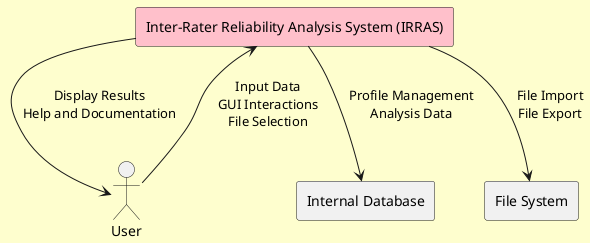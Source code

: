 
@startuml
' This diagram represents the system context for the Inter-Rater Reliability Analysis System (IRRAS).

skinparam backgroundColor #FEFECE

' Define the system (Process Name) as the central element
rectangle "Inter-Rater Reliability Analysis System (IRRAS)" as IRRAS #pink

' Define the Key External Entities
actor User
rectangle "Internal Database" as InternalDB
rectangle "File System" as FileSystem

' Define the Primary Data Flows
User --> IRRAS : Input Data\nGUI Interactions\nFile Selection
IRRAS --> User : Display Results\nHelp and Documentation
IRRAS --> InternalDB : Profile Management\nAnalysis Data
IRRAS --> FileSystem : File Import\nFile Export

@enduml
